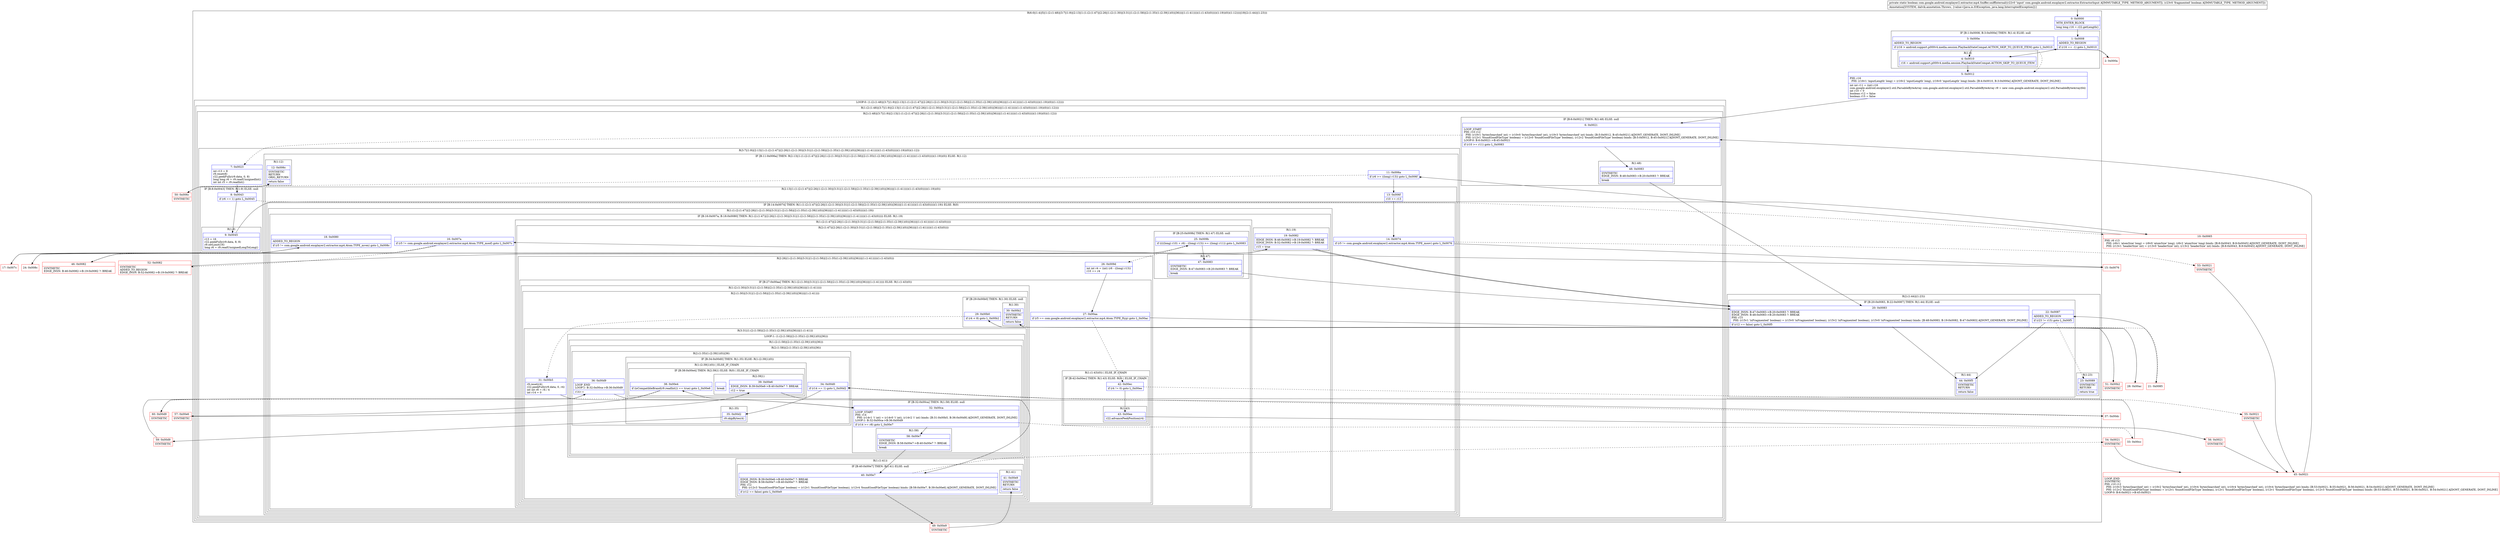 digraph "CFG forcom.google.android.exoplayer2.extractor.mp4.Sniffer.sniffInternal(Lcom\/google\/android\/exoplayer2\/extractor\/ExtractorInput;Z)Z" {
subgraph cluster_Region_1090954527 {
label = "R(6:0|(1:4)|5|(1:(2:(1:48)|(3:7|(1:9)|(2:13|(1:(1:(2:(1:47)|(2:26|(1:(2:(1:30)|(3:31|(1:(2:(1:58)|(2:(1:35)(1:(2:39|1)(0))|36)))|(1:(1:41)))))(1:(1:43)(0)))))(1:19))(0))(1:12))))|19|(2:(1:44)|(1:23)))";
node [shape=record,color=blue];
Node_0 [shape=record,label="{0\:\ 0x0000|MTH_ENTER_BLOCK\l|long long r16 = r22.getLength()\l}"];
subgraph cluster_IfRegion_1724319013 {
label = "IF [B:1:0x0008, B:3:0x000e] THEN: R(1:4) ELSE: null";
node [shape=record,color=blue];
Node_1 [shape=record,label="{1\:\ 0x0008|ADDED_TO_REGION\l|if (r16 == \-1) goto L_0x0010\l}"];
Node_3 [shape=record,label="{3\:\ 0x000e|ADDED_TO_REGION\l|if (r16 \> android.support.p000v4.media.session.PlaybackStateCompat.ACTION_SKIP_TO_QUEUE_ITEM) goto L_0x0010\l}"];
subgraph cluster_Region_1930866638 {
label = "R(1:4)";
node [shape=record,color=blue];
Node_4 [shape=record,label="{4\:\ 0x0010|r16 = android.support.p000v4.media.session.PlaybackStateCompat.ACTION_SKIP_TO_QUEUE_ITEM\l}"];
}
}
Node_5 [shape=record,label="{5\:\ 0x0012|PHI: r16 \l  PHI: (r16v1 'inputLength' long) = (r16v2 'inputLength' long), (r16v0 'inputLength' long) binds: [B:4:0x0010, B:3:0x000e] A[DONT_GENERATE, DONT_INLINE]\l|int int r11 = (int) r16\lcom.google.android.exoplayer2.util.ParsableByteArray com.google.android.exoplayer2.util.ParsableByteArray r9 = new com.google.android.exoplayer2.util.ParsableByteArray(64)\lint r10 = 0\lboolean r12 = false\lboolean r15 = false\l}"];
subgraph cluster_LoopRegion_1766079265 {
label = "LOOP:0: (1:(2:(1:48)|(3:7|(1:9)|(2:13|(1:(1:(2:(1:47)|(2:26|(1:(2:(1:30)|(3:31|(1:(2:(1:58)|(2:(1:35)(1:(2:39|1)(0))|36)))|(1:(1:41)))))(1:(1:43)(0)))))(1:19))(0))(1:12))))";
node [shape=record,color=blue];
subgraph cluster_Region_407764098 {
label = "R(1:(2:(1:48)|(3:7|(1:9)|(2:13|(1:(1:(2:(1:47)|(2:26|(1:(2:(1:30)|(3:31|(1:(2:(1:58)|(2:(1:35)(1:(2:39|1)(0))|36)))|(1:(1:41)))))(1:(1:43)(0)))))(1:19))(0))(1:12))))";
node [shape=record,color=blue];
subgraph cluster_Region_2120834195 {
label = "R(2:(1:48)|(3:7|(1:9)|(2:13|(1:(1:(2:(1:47)|(2:26|(1:(2:(1:30)|(3:31|(1:(2:(1:58)|(2:(1:35)(1:(2:39|1)(0))|36)))|(1:(1:41)))))(1:(1:43)(0)))))(1:19))(0))(1:12)))";
node [shape=record,color=blue];
subgraph cluster_IfRegion_100167893 {
label = "IF [B:6:0x0021] THEN: R(1:48) ELSE: null";
node [shape=record,color=blue];
Node_6 [shape=record,label="{6\:\ 0x0021|LOOP_START\lPHI: r10 r12 \l  PHI: (r10v1 'bytesSearched' int) = (r10v0 'bytesSearched' int), (r10v3 'bytesSearched' int) binds: [B:5:0x0012, B:45:0x0021] A[DONT_GENERATE, DONT_INLINE]\l  PHI: (r12v1 'foundGoodFileType' boolean) = (r12v0 'foundGoodFileType' boolean), (r12v2 'foundGoodFileType' boolean) binds: [B:5:0x0012, B:45:0x0021] A[DONT_GENERATE, DONT_INLINE]\lLOOP:0: B:6:0x0021\-\>B:45:0x0021\l|if (r10 \>= r11) goto L_0x0083\l}"];
subgraph cluster_Region_979713057 {
label = "R(1:48)";
node [shape=record,color=blue];
Node_48 [shape=record,label="{48\:\ 0x0083|SYNTHETIC\lEDGE_INSN: B:48:0x0083\-\>B:20:0x0083 ?: BREAK  \l|break\l}"];
}
}
subgraph cluster_Region_923580941 {
label = "R(3:7|(1:9)|(2:13|(1:(1:(2:(1:47)|(2:26|(1:(2:(1:30)|(3:31|(1:(2:(1:58)|(2:(1:35)(1:(2:39|1)(0))|36)))|(1:(1:41)))))(1:(1:43)(0)))))(1:19))(0))(1:12))";
node [shape=record,color=blue];
Node_7 [shape=record,label="{7\:\ 0x0023|int r13 = 8\lr9.reset(8)\lr22.peekFully(r9.data, 0, 8)\llong long r6 = r9.readUnsignedInt()\lint int r5 = r9.readInt()\l}"];
subgraph cluster_IfRegion_228879354 {
label = "IF [B:8:0x0043] THEN: R(1:9) ELSE: null";
node [shape=record,color=blue];
Node_8 [shape=record,label="{8\:\ 0x0043|if (r6 == 1) goto L_0x0045\l}"];
subgraph cluster_Region_1765568484 {
label = "R(1:9)";
node [shape=record,color=blue];
Node_9 [shape=record,label="{9\:\ 0x0045|r13 = 16\lr22.peekFully(r9.data, 8, 8)\lr9.setLimit(16)\llong r6 = r9.readUnsignedLongToLong()\l}"];
}
}
subgraph cluster_IfRegion_17959452 {
label = "IF [B:11:0x006a] THEN: R(2:13|(1:(1:(2:(1:47)|(2:26|(1:(2:(1:30)|(3:31|(1:(2:(1:58)|(2:(1:35)(1:(2:39|1)(0))|36)))|(1:(1:41)))))(1:(1:43)(0)))))(1:19))(0)) ELSE: R(1:12)";
node [shape=record,color=blue];
Node_11 [shape=record,label="{11\:\ 0x006a|if (r6 \>= ((long) r13)) goto L_0x006f\l}"];
subgraph cluster_Region_379138400 {
label = "R(2:13|(1:(1:(2:(1:47)|(2:26|(1:(2:(1:30)|(3:31|(1:(2:(1:58)|(2:(1:35)(1:(2:39|1)(0))|36)))|(1:(1:41)))))(1:(1:43)(0)))))(1:19))(0))";
node [shape=record,color=blue];
Node_13 [shape=record,label="{13\:\ 0x006f|r10 += r13\l}"];
subgraph cluster_IfRegion_936308083 {
label = "IF [B:14:0x0074] THEN: R(1:(1:(2:(1:47)|(2:26|(1:(2:(1:30)|(3:31|(1:(2:(1:58)|(2:(1:35)(1:(2:39|1)(0))|36)))|(1:(1:41)))))(1:(1:43)(0)))))(1:19)) ELSE: R(0)";
node [shape=record,color=blue];
Node_14 [shape=record,label="{14\:\ 0x0074|if (r5 != com.google.android.exoplayer2.extractor.mp4.Atom.TYPE_moov) goto L_0x0076\l}"];
subgraph cluster_Region_1915782527 {
label = "R(1:(1:(2:(1:47)|(2:26|(1:(2:(1:30)|(3:31|(1:(2:(1:58)|(2:(1:35)(1:(2:39|1)(0))|36)))|(1:(1:41)))))(1:(1:43)(0)))))(1:19))";
node [shape=record,color=blue];
subgraph cluster_IfRegion_281293931 {
label = "IF [B:16:0x007a, B:18:0x0080] THEN: R(1:(2:(1:47)|(2:26|(1:(2:(1:30)|(3:31|(1:(2:(1:58)|(2:(1:35)(1:(2:39|1)(0))|36)))|(1:(1:41)))))(1:(1:43)(0))))) ELSE: R(1:19)";
node [shape=record,color=blue];
Node_16 [shape=record,label="{16\:\ 0x007a|if (r5 != com.google.android.exoplayer2.extractor.mp4.Atom.TYPE_moof) goto L_0x007c\l}"];
Node_18 [shape=record,label="{18\:\ 0x0080|ADDED_TO_REGION\l|if (r5 != com.google.android.exoplayer2.extractor.mp4.Atom.TYPE_mvex) goto L_0x008c\l}"];
subgraph cluster_Region_99536471 {
label = "R(1:(2:(1:47)|(2:26|(1:(2:(1:30)|(3:31|(1:(2:(1:58)|(2:(1:35)(1:(2:39|1)(0))|36)))|(1:(1:41)))))(1:(1:43)(0)))))";
node [shape=record,color=blue];
subgraph cluster_Region_836208573 {
label = "R(2:(1:47)|(2:26|(1:(2:(1:30)|(3:31|(1:(2:(1:58)|(2:(1:35)(1:(2:39|1)(0))|36)))|(1:(1:41)))))(1:(1:43)(0))))";
node [shape=record,color=blue];
subgraph cluster_IfRegion_1906443048 {
label = "IF [B:25:0x009b] THEN: R(1:47) ELSE: null";
node [shape=record,color=blue];
Node_25 [shape=record,label="{25\:\ 0x009b|if (((((long) r10) + r6) \- ((long) r13)) \>= ((long) r11)) goto L_0x0083\l}"];
subgraph cluster_Region_583016850 {
label = "R(1:47)";
node [shape=record,color=blue];
Node_47 [shape=record,label="{47\:\ 0x0083|SYNTHETIC\lEDGE_INSN: B:47:0x0083\-\>B:20:0x0083 ?: BREAK  \l|break\l}"];
}
}
subgraph cluster_Region_531772873 {
label = "R(2:26|(1:(2:(1:30)|(3:31|(1:(2:(1:58)|(2:(1:35)(1:(2:39|1)(0))|36)))|(1:(1:41)))))(1:(1:43)(0)))";
node [shape=record,color=blue];
Node_26 [shape=record,label="{26\:\ 0x009d|int int r4 = (int) (r6 \- ((long) r13))\lr10 += r4\l}"];
subgraph cluster_IfRegion_26713733 {
label = "IF [B:27:0x00aa] THEN: R(1:(2:(1:30)|(3:31|(1:(2:(1:58)|(2:(1:35)(1:(2:39|1)(0))|36)))|(1:(1:41))))) ELSE: R(1:(1:43)(0))";
node [shape=record,color=blue];
Node_27 [shape=record,label="{27\:\ 0x00aa|if (r5 == com.google.android.exoplayer2.extractor.mp4.Atom.TYPE_ftyp) goto L_0x00ac\l}"];
subgraph cluster_Region_1412252616 {
label = "R(1:(2:(1:30)|(3:31|(1:(2:(1:58)|(2:(1:35)(1:(2:39|1)(0))|36)))|(1:(1:41)))))";
node [shape=record,color=blue];
subgraph cluster_Region_667071340 {
label = "R(2:(1:30)|(3:31|(1:(2:(1:58)|(2:(1:35)(1:(2:39|1)(0))|36)))|(1:(1:41))))";
node [shape=record,color=blue];
subgraph cluster_IfRegion_792911606 {
label = "IF [B:29:0x00b0] THEN: R(1:30) ELSE: null";
node [shape=record,color=blue];
Node_29 [shape=record,label="{29\:\ 0x00b0|if (r4 \< 8) goto L_0x00b2\l}"];
subgraph cluster_Region_707076678 {
label = "R(1:30)";
node [shape=record,color=blue];
Node_30 [shape=record,label="{30\:\ 0x00b2|SYNTHETIC\lRETURN\l|return false\l}"];
}
}
subgraph cluster_Region_797230286 {
label = "R(3:31|(1:(2:(1:58)|(2:(1:35)(1:(2:39|1)(0))|36)))|(1:(1:41)))";
node [shape=record,color=blue];
Node_31 [shape=record,label="{31\:\ 0x00b5|r9.reset(r4)\lr22.peekFully(r9.data, 0, r4)\lint int r8 = r4 \/ 4\lint r14 = 0\l}"];
subgraph cluster_LoopRegion_164252193 {
label = "LOOP:1: (1:(2:(1:58)|(2:(1:35)(1:(2:39|1)(0))|36)))";
node [shape=record,color=blue];
subgraph cluster_Region_927427539 {
label = "R(1:(2:(1:58)|(2:(1:35)(1:(2:39|1)(0))|36)))";
node [shape=record,color=blue];
subgraph cluster_Region_95217540 {
label = "R(2:(1:58)|(2:(1:35)(1:(2:39|1)(0))|36))";
node [shape=record,color=blue];
subgraph cluster_IfRegion_1672467206 {
label = "IF [B:32:0x00ca] THEN: R(1:58) ELSE: null";
node [shape=record,color=blue];
Node_32 [shape=record,label="{32\:\ 0x00ca|LOOP_START\lPHI: r14 \l  PHI: (r14v1 'i' int) = (r14v0 'i' int), (r14v2 'i' int) binds: [B:31:0x00b5, B:36:0x00d9] A[DONT_GENERATE, DONT_INLINE]\lLOOP:1: B:32:0x00ca\-\>B:36:0x00d9\l|if (r14 \>= r8) goto L_0x00e7\l}"];
subgraph cluster_Region_102290021 {
label = "R(1:58)";
node [shape=record,color=blue];
Node_58 [shape=record,label="{58\:\ 0x00e7|SYNTHETIC\lEDGE_INSN: B:58:0x00e7\-\>B:40:0x00e7 ?: BREAK  \l|break\l}"];
}
}
subgraph cluster_Region_1512244459 {
label = "R(2:(1:35)(1:(2:39|1)(0))|36)";
node [shape=record,color=blue];
subgraph cluster_IfRegion_227261308 {
label = "IF [B:34:0x00d0] THEN: R(1:35) ELSE: R(1:(2:39|1)(0))";
node [shape=record,color=blue];
Node_34 [shape=record,label="{34\:\ 0x00d0|if (r14 == 1) goto L_0x00d2\l}"];
subgraph cluster_Region_1314793813 {
label = "R(1:35)";
node [shape=record,color=blue];
Node_35 [shape=record,label="{35\:\ 0x00d2|r9.skipBytes(4)\l}"];
}
subgraph cluster_Region_1566051269 {
label = "R(1:(2:39|1)(0)) | ELSE_IF_CHAIN\l";
node [shape=record,color=blue];
subgraph cluster_IfRegion_475020865 {
label = "IF [B:38:0x00e4] THEN: R(2:39|1) ELSE: R(0) | ELSE_IF_CHAIN\l";
node [shape=record,color=blue];
Node_38 [shape=record,label="{38\:\ 0x00e4|if (isCompatibleBrand(r9.readInt()) == true) goto L_0x00e6\l}"];
subgraph cluster_Region_546939883 {
label = "R(2:39|1)";
node [shape=record,color=blue];
Node_39 [shape=record,label="{39\:\ 0x00e6|EDGE_INSN: B:39:0x00e6\-\>B:40:0x00e7 ?: BREAK  \l|r12 = true\l}"];
Node_InsnContainer_1364064846 [shape=record,label="{|break\l}"];
}
subgraph cluster_Region_859813668 {
label = "R(0)";
node [shape=record,color=blue];
}
}
}
}
Node_36 [shape=record,label="{36\:\ 0x00d9|LOOP_END\lLOOP:1: B:32:0x00ca\-\>B:36:0x00d9\l|r14++\l}"];
}
}
}
}
subgraph cluster_Region_1937031388 {
label = "R(1:(1:41))";
node [shape=record,color=blue];
subgraph cluster_IfRegion_1659570026 {
label = "IF [B:40:0x00e7] THEN: R(1:41) ELSE: null";
node [shape=record,color=blue];
Node_40 [shape=record,label="{40\:\ 0x00e7|EDGE_INSN: B:39:0x00e6\-\>B:40:0x00e7 ?: BREAK  \lEDGE_INSN: B:58:0x00e7\-\>B:40:0x00e7 ?: BREAK  \lPHI: r12 \l  PHI: (r12v3 'foundGoodFileType' boolean) = (r12v1 'foundGoodFileType' boolean), (r12v4 'foundGoodFileType' boolean) binds: [B:58:0x00e7, B:39:0x00e6] A[DONT_GENERATE, DONT_INLINE]\l|if (r12 == false) goto L_0x00e9\l}"];
subgraph cluster_Region_1852832596 {
label = "R(1:41)";
node [shape=record,color=blue];
Node_41 [shape=record,label="{41\:\ 0x00e9|SYNTHETIC\lRETURN\l|return false\l}"];
}
}
}
}
}
}
subgraph cluster_Region_1347351389 {
label = "R(1:(1:43)(0)) | ELSE_IF_CHAIN\l";
node [shape=record,color=blue];
subgraph cluster_IfRegion_1864829720 {
label = "IF [B:42:0x00ec] THEN: R(1:43) ELSE: R(0) | ELSE_IF_CHAIN\l";
node [shape=record,color=blue];
Node_42 [shape=record,label="{42\:\ 0x00ec|if (r4 != 0) goto L_0x00ee\l}"];
subgraph cluster_Region_1584471547 {
label = "R(1:43)";
node [shape=record,color=blue];
Node_43 [shape=record,label="{43\:\ 0x00ee|r22.advancePeekPosition(r4)\l}"];
}
subgraph cluster_Region_503769319 {
label = "R(0)";
node [shape=record,color=blue];
}
}
}
}
}
}
}
subgraph cluster_Region_1819900547 {
label = "R(1:19)";
node [shape=record,color=blue];
Node_19 [shape=record,label="{19\:\ 0x0082|EDGE_INSN: B:46:0x0082\-\>B:19:0x0082 ?: BREAK  \lEDGE_INSN: B:52:0x0082\-\>B:19:0x0082 ?: BREAK  \l|r15 = true\l}"];
}
}
}
subgraph cluster_Region_1260497371 {
label = "R(0)";
node [shape=record,color=blue];
}
}
}
subgraph cluster_Region_1510301360 {
label = "R(1:12)";
node [shape=record,color=blue];
Node_12 [shape=record,label="{12\:\ 0x006c|SYNTHETIC\lRETURN\lORIG_RETURN\l|return false\l}"];
}
}
}
}
}
}
Node_19 [shape=record,label="{19\:\ 0x0082|EDGE_INSN: B:46:0x0082\-\>B:19:0x0082 ?: BREAK  \lEDGE_INSN: B:52:0x0082\-\>B:19:0x0082 ?: BREAK  \l|r15 = true\l}"];
subgraph cluster_Region_2113313462 {
label = "R(2:(1:44)|(1:23))";
node [shape=record,color=blue];
subgraph cluster_IfRegion_1034302351 {
label = "IF [B:20:0x0083, B:22:0x0087] THEN: R(1:44) ELSE: null";
node [shape=record,color=blue];
Node_20 [shape=record,label="{20\:\ 0x0083|EDGE_INSN: B:47:0x0083\-\>B:20:0x0083 ?: BREAK  \lEDGE_INSN: B:48:0x0083\-\>B:20:0x0083 ?: BREAK  \lPHI: r15 \l  PHI: (r15v1 'isFragmented' boolean) = (r15v0 'isFragmented' boolean), (r15v2 'isFragmented' boolean), (r15v0 'isFragmented' boolean) binds: [B:48:0x0083, B:19:0x0082, B:47:0x0083] A[DONT_GENERATE, DONT_INLINE]\l|if (r12 == false) goto L_0x00f5\l}"];
Node_22 [shape=record,label="{22\:\ 0x0087|ADDED_TO_REGION\l|if (r23 != r15) goto L_0x00f5\l}"];
subgraph cluster_Region_1411253311 {
label = "R(1:44)";
node [shape=record,color=blue];
Node_44 [shape=record,label="{44\:\ 0x00f5|SYNTHETIC\lRETURN\l|return false\l}"];
}
}
subgraph cluster_Region_313982998 {
label = "R(1:23)";
node [shape=record,color=blue];
Node_23 [shape=record,label="{23\:\ 0x0089|SYNTHETIC\lRETURN\l|return true\l}"];
}
}
}
Node_2 [shape=record,color=red,label="{2\:\ 0x000a}"];
Node_10 [shape=record,color=red,label="{10\:\ 0x0065|PHI: r6 r13 \l  PHI: (r6v1 'atomSize' long) = (r6v0 'atomSize' long), (r6v2 'atomSize' long) binds: [B:8:0x0043, B:9:0x0045] A[DONT_GENERATE, DONT_INLINE]\l  PHI: (r13v1 'headerSize' int) = (r13v0 'headerSize' int), (r13v2 'headerSize' int) binds: [B:8:0x0043, B:9:0x0045] A[DONT_GENERATE, DONT_INLINE]\l}"];
Node_15 [shape=record,color=red,label="{15\:\ 0x0076}"];
Node_17 [shape=record,color=red,label="{17\:\ 0x007c}"];
Node_21 [shape=record,color=red,label="{21\:\ 0x0085}"];
Node_24 [shape=record,color=red,label="{24\:\ 0x008c}"];
Node_28 [shape=record,color=red,label="{28\:\ 0x00ac}"];
Node_33 [shape=record,color=red,label="{33\:\ 0x00cc}"];
Node_37 [shape=record,color=red,label="{37\:\ 0x00dc}"];
Node_45 [shape=record,color=red,label="{45\:\ 0x0021|LOOP_END\lSYNTHETIC\lPHI: r10 r12 \l  PHI: (r10v3 'bytesSearched' int) = (r10v2 'bytesSearched' int), (r10v4 'bytesSearched' int), (r10v4 'bytesSearched' int), (r10v4 'bytesSearched' int) binds: [B:53:0x0021, B:55:0x0021, B:56:0x0021, B:54:0x0021] A[DONT_GENERATE, DONT_INLINE]\l  PHI: (r12v2 'foundGoodFileType' boolean) = (r12v1 'foundGoodFileType' boolean), (r12v1 'foundGoodFileType' boolean), (r12v1 'foundGoodFileType' boolean), (r12v3 'foundGoodFileType' boolean) binds: [B:53:0x0021, B:55:0x0021, B:56:0x0021, B:54:0x0021] A[DONT_GENERATE, DONT_INLINE]\lLOOP:0: B:6:0x0021\-\>B:45:0x0021\l}"];
Node_46 [shape=record,color=red,label="{46\:\ 0x0082|SYNTHETIC\lEDGE_INSN: B:46:0x0082\-\>B:19:0x0082 ?: BREAK  \l}"];
Node_49 [shape=record,color=red,label="{49\:\ 0x00e9|SYNTHETIC\l}"];
Node_50 [shape=record,color=red,label="{50\:\ 0x006c|SYNTHETIC\l}"];
Node_51 [shape=record,color=red,label="{51\:\ 0x00b2|SYNTHETIC\l}"];
Node_52 [shape=record,color=red,label="{52\:\ 0x0082|SYNTHETIC\lADDED_TO_REGION\lEDGE_INSN: B:52:0x0082\-\>B:19:0x0082 ?: BREAK  \l}"];
Node_53 [shape=record,color=red,label="{53\:\ 0x0021|SYNTHETIC\l}"];
Node_54 [shape=record,color=red,label="{54\:\ 0x0021|SYNTHETIC\l}"];
Node_55 [shape=record,color=red,label="{55\:\ 0x0021|SYNTHETIC\l}"];
Node_56 [shape=record,color=red,label="{56\:\ 0x0021|SYNTHETIC\l}"];
Node_57 [shape=record,color=red,label="{57\:\ 0x00e6|SYNTHETIC\l}"];
Node_59 [shape=record,color=red,label="{59\:\ 0x00d9|SYNTHETIC\l}"];
Node_60 [shape=record,color=red,label="{60\:\ 0x00d9|SYNTHETIC\l}"];
MethodNode[shape=record,label="{private static boolean com.google.android.exoplayer2.extractor.mp4.Sniffer.sniffInternal((r22v0 'input' com.google.android.exoplayer2.extractor.ExtractorInput A[IMMUTABLE_TYPE, METHOD_ARGUMENT]), (r23v0 'fragmented' boolean A[IMMUTABLE_TYPE, METHOD_ARGUMENT]))  | Annotation[SYSTEM, dalvik.annotation.Throws, \{value=[java.io.IOException, java.lang.InterruptedException]\}]\l}"];
MethodNode -> Node_0;
Node_0 -> Node_1;
Node_1 -> Node_2[style=dashed];
Node_1 -> Node_4;
Node_3 -> Node_4;
Node_3 -> Node_5[style=dashed];
Node_4 -> Node_5;
Node_5 -> Node_6;
Node_6 -> Node_7[style=dashed];
Node_6 -> Node_48;
Node_48 -> Node_20;
Node_7 -> Node_8;
Node_8 -> Node_9;
Node_8 -> Node_10[style=dashed];
Node_9 -> Node_10;
Node_11 -> Node_13;
Node_11 -> Node_50[style=dashed];
Node_13 -> Node_14;
Node_14 -> Node_15;
Node_14 -> Node_53[style=dashed];
Node_16 -> Node_17;
Node_16 -> Node_52[style=dashed];
Node_18 -> Node_24;
Node_18 -> Node_46[style=dashed];
Node_25 -> Node_26[style=dashed];
Node_25 -> Node_47;
Node_47 -> Node_20;
Node_26 -> Node_27;
Node_27 -> Node_28;
Node_27 -> Node_42[style=dashed];
Node_29 -> Node_31[style=dashed];
Node_29 -> Node_51;
Node_31 -> Node_32;
Node_32 -> Node_33[style=dashed];
Node_32 -> Node_58;
Node_58 -> Node_40;
Node_34 -> Node_35;
Node_34 -> Node_37[style=dashed];
Node_35 -> Node_59;
Node_38 -> Node_57;
Node_38 -> Node_60[style=dashed];
Node_39 -> Node_40;
Node_36 -> Node_32;
Node_40 -> Node_49;
Node_40 -> Node_54[style=dashed];
Node_42 -> Node_43;
Node_42 -> Node_55[style=dashed];
Node_43 -> Node_56;
Node_19 -> Node_20;
Node_19 -> Node_20;
Node_20 -> Node_21[style=dashed];
Node_20 -> Node_44;
Node_22 -> Node_23[style=dashed];
Node_22 -> Node_44;
Node_2 -> Node_3;
Node_10 -> Node_11;
Node_15 -> Node_16;
Node_17 -> Node_18;
Node_21 -> Node_22;
Node_24 -> Node_25;
Node_28 -> Node_29;
Node_33 -> Node_34;
Node_37 -> Node_38;
Node_45 -> Node_6;
Node_46 -> Node_19;
Node_49 -> Node_41;
Node_50 -> Node_12;
Node_51 -> Node_30;
Node_52 -> Node_19;
Node_53 -> Node_45;
Node_54 -> Node_45;
Node_55 -> Node_45;
Node_56 -> Node_45;
Node_57 -> Node_39;
Node_59 -> Node_36;
Node_60 -> Node_36;
}

